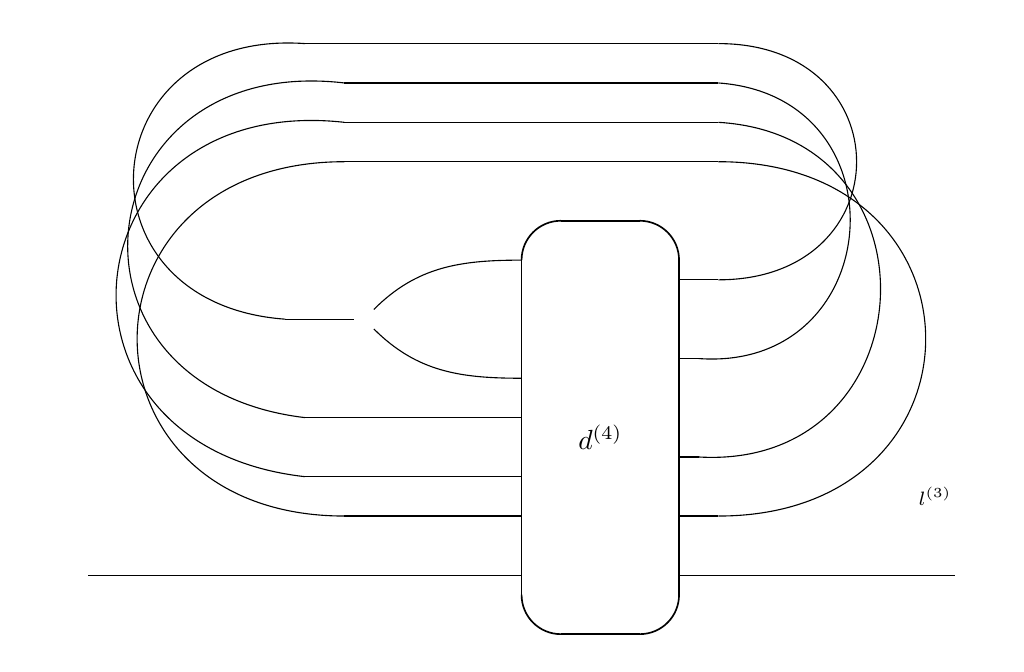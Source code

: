 \begin{tikzpicture}
	\begin{pgfonlayer}{nodelayer}
		\node [style=none] (0) at (-1, 2.75) {};
		\node [style=none] (2) at (-0.5, 3.25) {};
		\node [style=none] (3) at (-1, -1.5) {};
		\node [style=none] (4) at (1, -1.5) {};
		\node [style=none] (5) at (-0.5, -2) {};
		\node [style=none] (6) at (-1, -0.5) {};
		\node [style=none] (7) at (1, 2.75) {};
		\node [style=none] (8) at (4.5, -1.25) {};
		\node [style=none] (9) at (1, -1.25) {};
		\node [style=none] (10) at (0.5, -2) {};
		\node [style=none] (11) at (0.5, 3.25) {};
		\node [style=none] (12) at (0, 0.5) {$d^{(4)}$};
		\node [style=none] (13) at (4, -1.75) {};
		\node [style=none] (16) at (-6.25, -1.75) {};
		\node [style=none] (17) at (-6.5, -1.25) {};
		\node [style=none] (18) at (-1, -1.25) {};
		\node [style=none] (21) at (4.25, -0.25) {\scriptsize $l^{(3)}$};
		\node [style=none] (22) at (-3.25, -0.5) {};
		\node [style=none] (31) at (1, 2.5) {};
		\node [style=none] (40) at (-4, 2) {};
		\node [style=none] (44) at (-3.75, 0.75) {};
		\node [style=none] (47) at (1, -0.5) {};
		\node [style=none] (48) at (1.5, -0.5) {};
		\node [style=none] (57) at (1, 0.25) {};
		\node [style=none] (58) at (1, 1.5) {};
		\node [style=none] (62) at (1.25, 0.25) {};
		\node [style=none] (63) at (1.25, 1.5) {};
		\node [style=none] (74) at (1.5, 1.5) {};
		\node [style=none] (75) at (1.5, 0.25) {};
		\node [style=none] (76) at (1.5, 5) {};
		\node [style=none] (77) at (1.5, 4.5) {};
		\node [style=none] (82) at (-3.75, 5.5) {};
		\node [style=none] (83) at (-3.25, 5) {};
		\node [style=none] (85) at (1.5, 4) {};
		\node [style=none] (86) at (-3.25, 4) {};
		\node [style=none] (90) at (-1, 0) {};
		\node [style=none] (91) at (-1, 0.75) {};
		\node [style=none] (93) at (-1, 2.75) {};
		\node [style=black] (94) at (-3, 2) {};
		\node [style=none] (95) at (-2, 2.5) {};
		\node [style=none] (96) at (-2, 1.5) {};
		\node [style=none] (97) at (1.5, 2.5) {};
		\node [style=none] (98) at (1.5, 5.5) {};
		\node [style=none] (99) at (-3.25, 4.5) {};
		\node [style=none] (100) at (-3.75, 0) {};
		\node [style=none] (101) at (-1, 1.25) {};
	\end{pgfonlayer}
	\begin{pgfonlayer}{edgelayer}
		\draw [in=180, out=0, looseness=1.25] (9.center) to (8.center);
		\draw [semithick, in=0, out=-90] (4.center) to (10.center);
		\draw [semithick, in=-90, out=180] (5.center) to (3.center);
		\draw [semithick, in=180, out=90] (0.center) to (2.center);
		\draw [semithick, in=90, out=0] (11.center) to (7.center);
		\draw [semithick] (2.center) to (11.center);
		\draw [semithick] (7.center) to (4.center);
		\draw [semithick] (10.center) to (5.center);
		\draw [semithick] (3.center) to (0.center);
		\draw [in=180, out=0, looseness=1.25] (17.center) to (18.center);
		\draw (6.center) to (22.center);
		\draw (47.center) to (48.center);
		\draw [bend right=90, looseness=1.75] (62.center) to (77.center);
		\draw [bend right=90, looseness=1.75] (63.center) to (76.center);
		\draw [bend left=90, looseness=2.00] (44.center) to (83.center);
		\draw [bend left=90, looseness=2.00] (40.center) to (82.center);
		\draw [bend right=90, looseness=2.00] (48.center) to (85.center);
		\draw [bend left=270, looseness=2.00] (86.center) to (22.center);
		\draw (40.center) to (94);
		\draw (31.center) to (97.center);
		\draw [bend right=90, looseness=2.00] (97.center) to (98.center);
		\draw [bend left=90, looseness=2.00] (100.center) to (99.center);
		\draw (85.center) to (86.center);
		\draw (77.center) to (99.center);
		\draw (76.center) to (83.center);
		\draw (98.center) to (82.center);
		\draw (57.center) to (62.center);
		\draw (58.center) to (63.center);
		\draw (44.center) to (91.center);
		\draw (100.center) to (90.center);
		\draw [in=180, out=45] (94) to (93.center);
		\draw [in=180, out=-45] (94) to (101.center);
	\end{pgfonlayer}
\end{tikzpicture}
